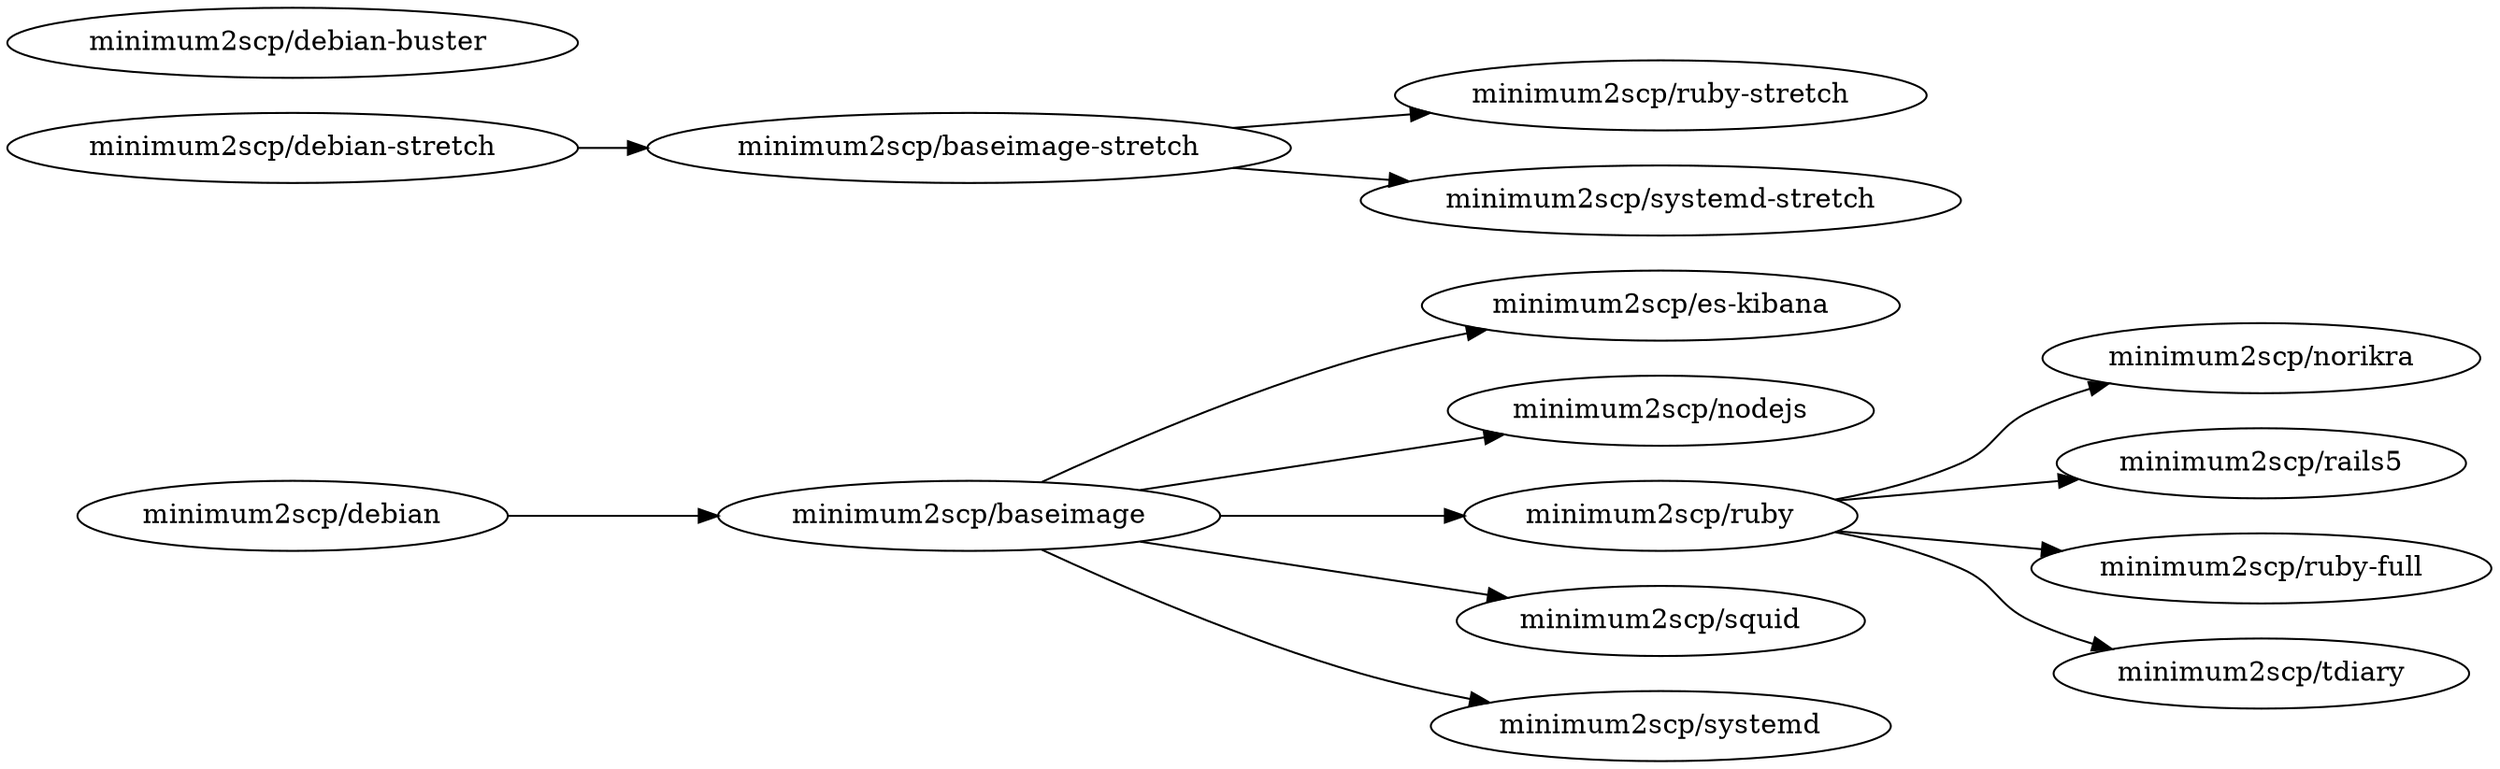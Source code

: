 digraph deps {
  graph        [rankdir = "LR"];
  ratio = auto;


  baseimage         [label = "minimum2scp/baseimage"];
  baseimage_stretch [label = "minimum2scp/baseimage-stretch"];
  debian            [label = "minimum2scp/debian"];
  debian_buster     [label = "minimum2scp/debian-buster "];
  debian_stretch    [label = "minimum2scp/debian-stretch"];
  es_kibana         [label = "minimum2scp/es-kibana"];
  nodejs            [label = "minimum2scp/nodejs"];
  norikra           [label = "minimum2scp/norikra"];
  rails5            [label = "minimum2scp/rails5"];
  ruby              [label = "minimum2scp/ruby"];
  ruby_full         [label = "minimum2scp/ruby-full"];
  ruby_stretch      [label = "minimum2scp/ruby-stretch"];
  squid             [label = "minimum2scp/squid"];
  systemd           [label = "minimum2scp/systemd"];
  systemd_stretch   [label = "minimum2scp/systemd-stretch"];
  tdiary            [label = "minimum2scp/tdiary"];

  debian    -> baseimage;
  baseimage -> {es_kibana, nodejs, ruby, squid, systemd};
  ruby      -> {norikra, rails5, ruby_full, tdiary};

  debian_buster;

  debian_stretch   -> baseimage_stretch;
  baseimage_stretch -> {systemd_stretch, ruby_stretch};

}
